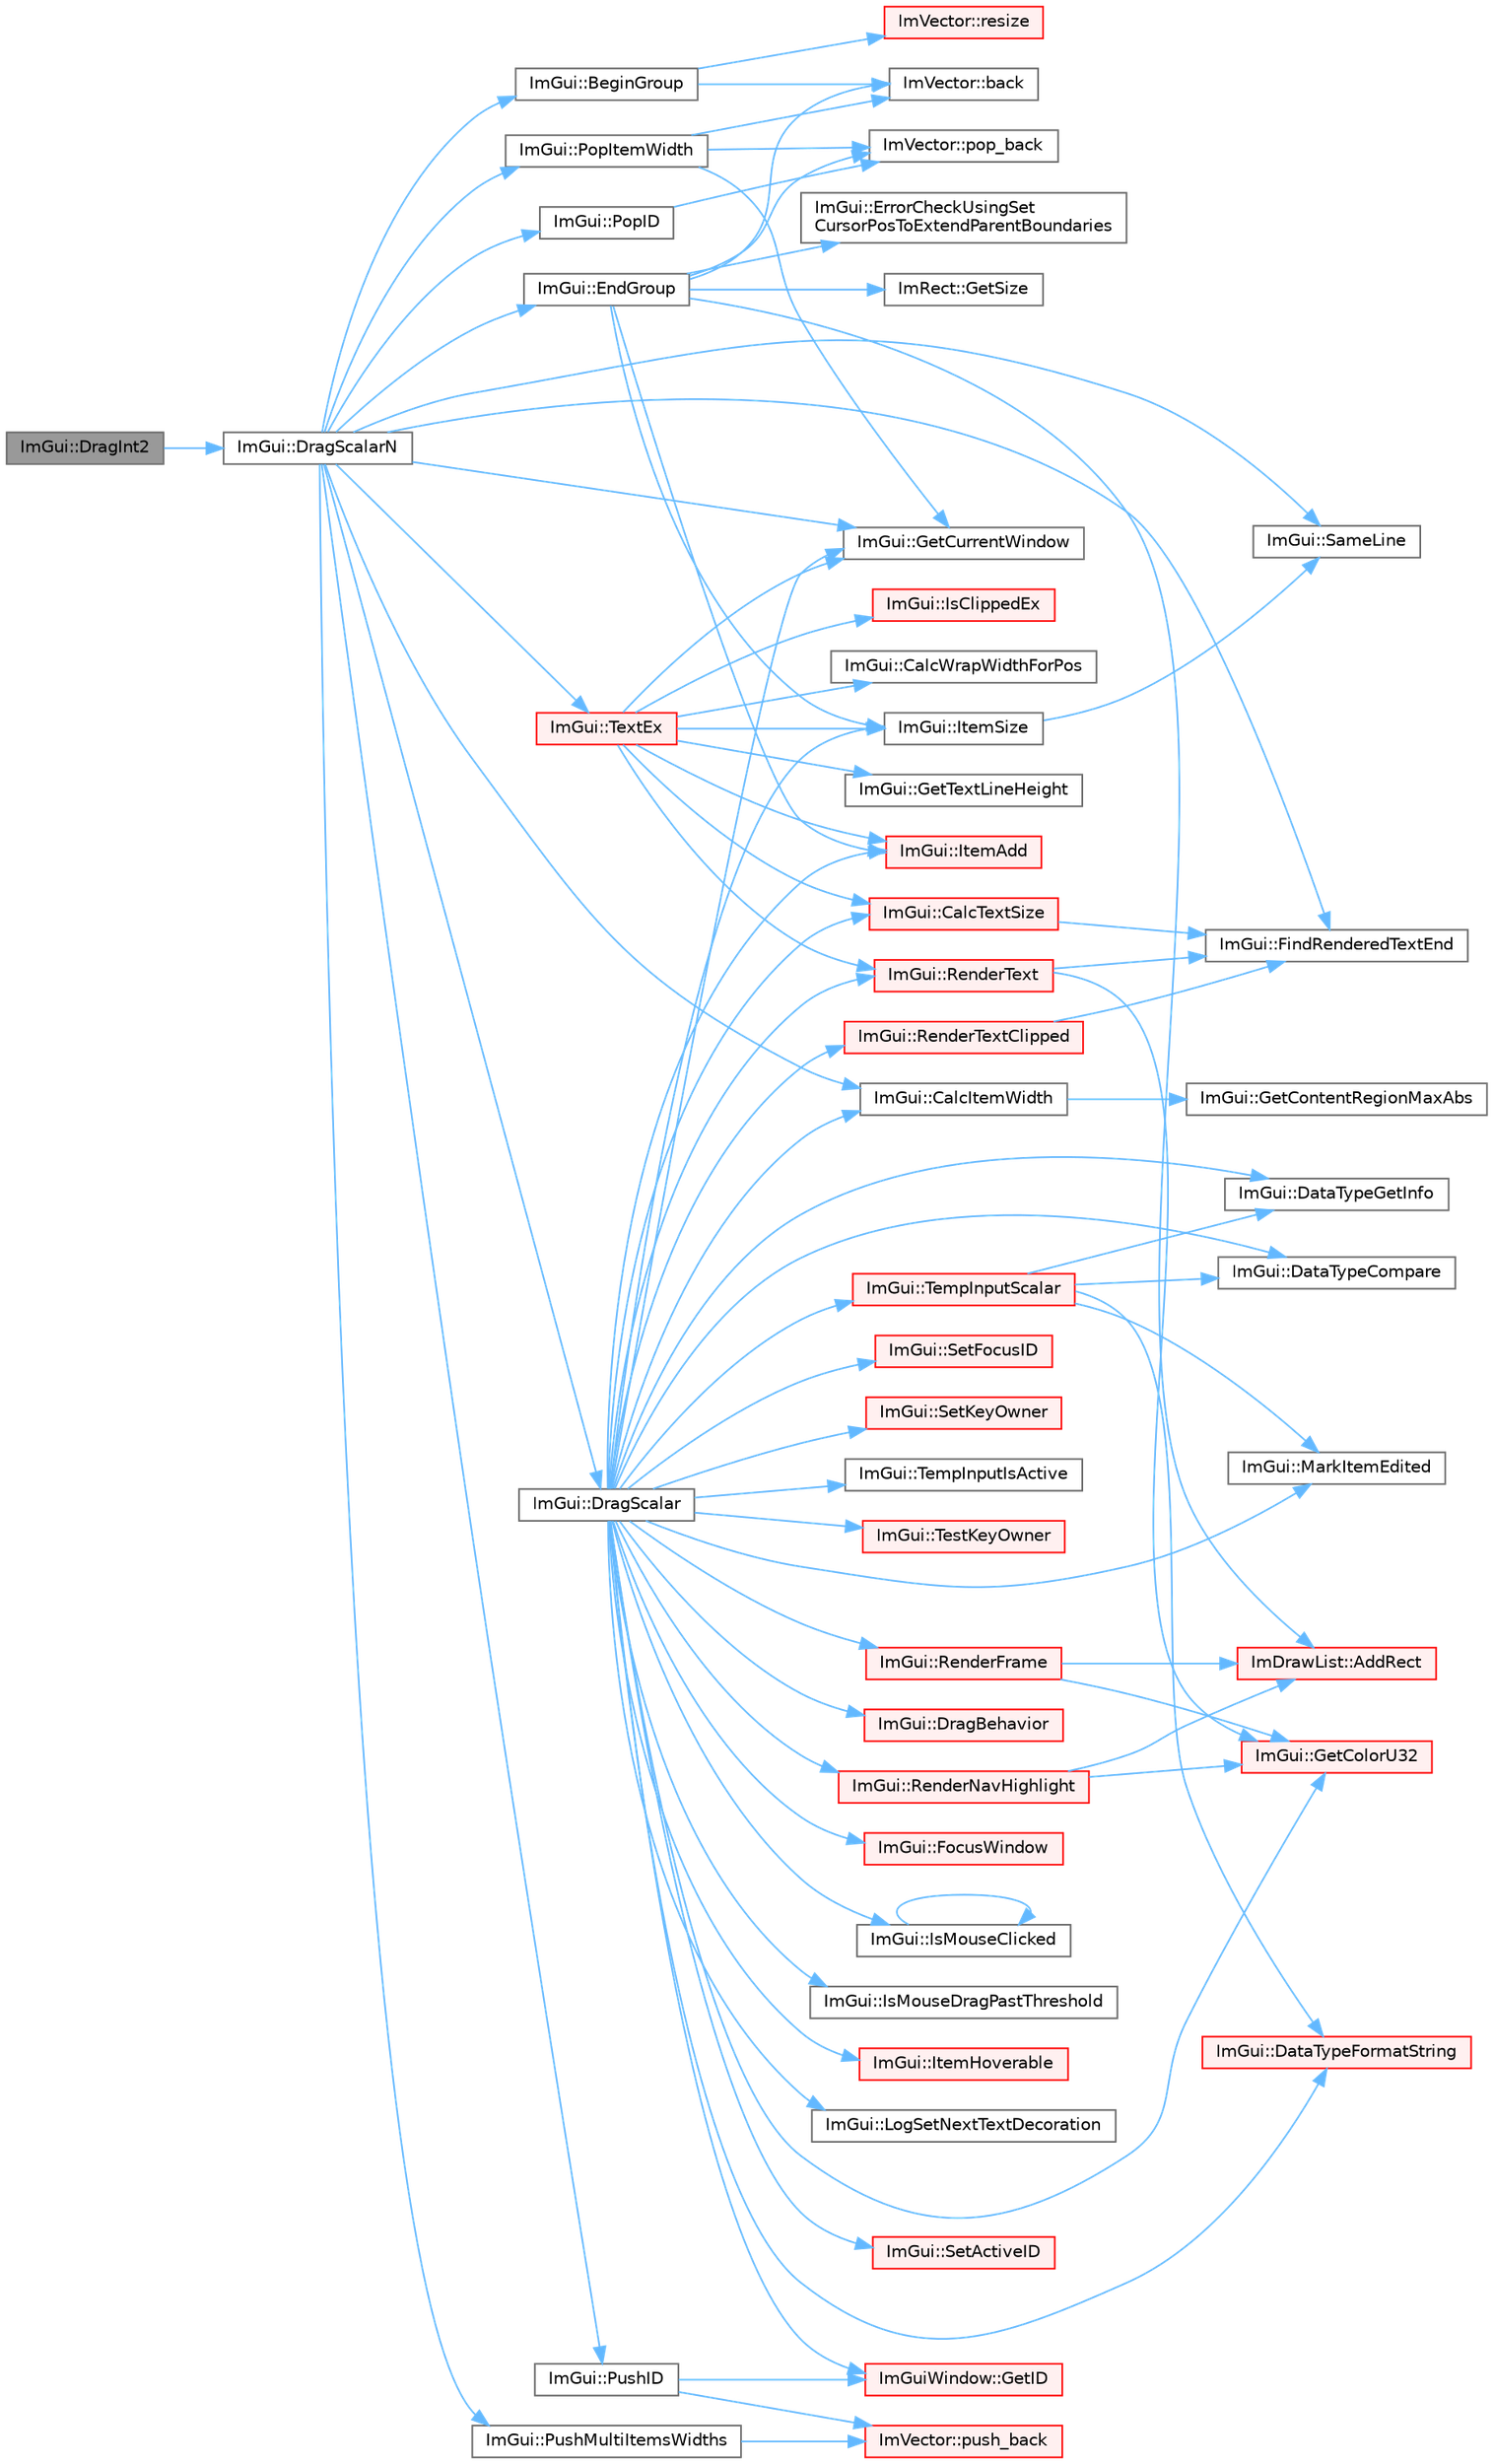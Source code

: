 digraph "ImGui::DragInt2"
{
 // LATEX_PDF_SIZE
  bgcolor="transparent";
  edge [fontname=Helvetica,fontsize=10,labelfontname=Helvetica,labelfontsize=10];
  node [fontname=Helvetica,fontsize=10,shape=box,height=0.2,width=0.4];
  rankdir="LR";
  Node1 [id="Node000001",label="ImGui::DragInt2",height=0.2,width=0.4,color="gray40", fillcolor="grey60", style="filled", fontcolor="black",tooltip=" "];
  Node1 -> Node2 [id="edge1_Node000001_Node000002",color="steelblue1",style="solid",tooltip=" "];
  Node2 [id="Node000002",label="ImGui::DragScalarN",height=0.2,width=0.4,color="grey40", fillcolor="white", style="filled",URL="$namespace_im_gui.html#a1265d2b30ced1fca909e26c8f718fcbd",tooltip=" "];
  Node2 -> Node3 [id="edge2_Node000002_Node000003",color="steelblue1",style="solid",tooltip=" "];
  Node3 [id="Node000003",label="ImGui::BeginGroup",height=0.2,width=0.4,color="grey40", fillcolor="white", style="filled",URL="$namespace_im_gui.html#a42407e196b7ed2a8755bff28aae9805f",tooltip=" "];
  Node3 -> Node4 [id="edge3_Node000003_Node000004",color="steelblue1",style="solid",tooltip=" "];
  Node4 [id="Node000004",label="ImVector::back",height=0.2,width=0.4,color="grey40", fillcolor="white", style="filled",URL="$struct_im_vector.html#a2d80e87e81b1b01143c8d8be93e6fde1",tooltip=" "];
  Node3 -> Node5 [id="edge4_Node000003_Node000005",color="steelblue1",style="solid",tooltip=" "];
  Node5 [id="Node000005",label="ImVector::resize",height=0.2,width=0.4,color="red", fillcolor="#FFF0F0", style="filled",URL="$struct_im_vector.html#ac371dd62e56ae486b1a5038cf07eee56",tooltip=" "];
  Node2 -> Node8 [id="edge5_Node000002_Node000008",color="steelblue1",style="solid",tooltip=" "];
  Node8 [id="Node000008",label="ImGui::CalcItemWidth",height=0.2,width=0.4,color="grey40", fillcolor="white", style="filled",URL="$namespace_im_gui.html#ab3b3ba92ebd8bca4a552dd93321a1994",tooltip=" "];
  Node8 -> Node9 [id="edge6_Node000008_Node000009",color="steelblue1",style="solid",tooltip=" "];
  Node9 [id="Node000009",label="ImGui::GetContentRegionMaxAbs",height=0.2,width=0.4,color="grey40", fillcolor="white", style="filled",URL="$namespace_im_gui.html#adc4d9b0d735ffae1f1598c4df038024c",tooltip=" "];
  Node2 -> Node10 [id="edge7_Node000002_Node000010",color="steelblue1",style="solid",tooltip=" "];
  Node10 [id="Node000010",label="ImGui::DragScalar",height=0.2,width=0.4,color="grey40", fillcolor="white", style="filled",URL="$namespace_im_gui.html#a17d8926e8f44a6d00575b12081c51fe0",tooltip=" "];
  Node10 -> Node8 [id="edge8_Node000010_Node000008",color="steelblue1",style="solid",tooltip=" "];
  Node10 -> Node11 [id="edge9_Node000010_Node000011",color="steelblue1",style="solid",tooltip=" "];
  Node11 [id="Node000011",label="ImGui::CalcTextSize",height=0.2,width=0.4,color="red", fillcolor="#FFF0F0", style="filled",URL="$namespace_im_gui.html#a848b9db6cc4a186751c0ecebcaadc33b",tooltip=" "];
  Node11 -> Node15 [id="edge10_Node000011_Node000015",color="steelblue1",style="solid",tooltip=" "];
  Node15 [id="Node000015",label="ImGui::FindRenderedTextEnd",height=0.2,width=0.4,color="grey40", fillcolor="white", style="filled",URL="$namespace_im_gui.html#a7671e1dbc803a31b06081b52a771d83f",tooltip=" "];
  Node10 -> Node16 [id="edge11_Node000010_Node000016",color="steelblue1",style="solid",tooltip=" "];
  Node16 [id="Node000016",label="ImGui::DataTypeCompare",height=0.2,width=0.4,color="grey40", fillcolor="white", style="filled",URL="$namespace_im_gui.html#aa859c7a74393669eb8418a82b5b174e7",tooltip=" "];
  Node10 -> Node17 [id="edge12_Node000010_Node000017",color="steelblue1",style="solid",tooltip=" "];
  Node17 [id="Node000017",label="ImGui::DataTypeFormatString",height=0.2,width=0.4,color="red", fillcolor="#FFF0F0", style="filled",URL="$namespace_im_gui.html#a5fda8e22d0e4721940aefcb7232b1f82",tooltip=" "];
  Node10 -> Node19 [id="edge13_Node000010_Node000019",color="steelblue1",style="solid",tooltip=" "];
  Node19 [id="Node000019",label="ImGui::DataTypeGetInfo",height=0.2,width=0.4,color="grey40", fillcolor="white", style="filled",URL="$namespace_im_gui.html#a5b25ed1443e5a28d5a5725892e896578",tooltip=" "];
  Node10 -> Node20 [id="edge14_Node000010_Node000020",color="steelblue1",style="solid",tooltip=" "];
  Node20 [id="Node000020",label="ImGui::DragBehavior",height=0.2,width=0.4,color="red", fillcolor="#FFF0F0", style="filled",URL="$namespace_im_gui.html#a03fd8ebf820fd67eccfa0ee037df2d0c",tooltip=" "];
  Node10 -> Node25 [id="edge15_Node000010_Node000025",color="steelblue1",style="solid",tooltip=" "];
  Node25 [id="Node000025",label="ImGui::FocusWindow",height=0.2,width=0.4,color="red", fillcolor="#FFF0F0", style="filled",URL="$namespace_im_gui.html#a27aa6f2f3aa11778c6d023b1b223f262",tooltip=" "];
  Node10 -> Node40 [id="edge16_Node000010_Node000040",color="steelblue1",style="solid",tooltip=" "];
  Node40 [id="Node000040",label="ImGui::GetColorU32",height=0.2,width=0.4,color="red", fillcolor="#FFF0F0", style="filled",URL="$namespace_im_gui.html#a0de2d9bd347d9866511eb8d014e62556",tooltip=" "];
  Node10 -> Node42 [id="edge17_Node000010_Node000042",color="steelblue1",style="solid",tooltip=" "];
  Node42 [id="Node000042",label="ImGui::GetCurrentWindow",height=0.2,width=0.4,color="grey40", fillcolor="white", style="filled",URL="$namespace_im_gui.html#ac452417b5004ca16a814a72cff153526",tooltip=" "];
  Node10 -> Node43 [id="edge18_Node000010_Node000043",color="steelblue1",style="solid",tooltip=" "];
  Node43 [id="Node000043",label="ImGuiWindow::GetID",height=0.2,width=0.4,color="red", fillcolor="#FFF0F0", style="filled",URL="$struct_im_gui_window.html#a66400a63bc0b54d7d29e08d1b1b1a42b",tooltip=" "];
  Node10 -> Node46 [id="edge19_Node000010_Node000046",color="steelblue1",style="solid",tooltip=" "];
  Node46 [id="Node000046",label="ImGui::IsMouseClicked",height=0.2,width=0.4,color="grey40", fillcolor="white", style="filled",URL="$namespace_im_gui.html#a2d430db9485d0b3d86d51d5436225495",tooltip=" "];
  Node46 -> Node46 [id="edge20_Node000046_Node000046",color="steelblue1",style="solid",tooltip=" "];
  Node10 -> Node47 [id="edge21_Node000010_Node000047",color="steelblue1",style="solid",tooltip=" "];
  Node47 [id="Node000047",label="ImGui::IsMouseDragPastThreshold",height=0.2,width=0.4,color="grey40", fillcolor="white", style="filled",URL="$namespace_im_gui.html#ad1b3473eaad344022a022acfd45b0f5c",tooltip=" "];
  Node10 -> Node48 [id="edge22_Node000010_Node000048",color="steelblue1",style="solid",tooltip=" "];
  Node48 [id="Node000048",label="ImGui::ItemAdd",height=0.2,width=0.4,color="red", fillcolor="#FFF0F0", style="filled",URL="$namespace_im_gui.html#a5de8ecd4c80efdca1af7329a2a48121c",tooltip=" "];
  Node10 -> Node70 [id="edge23_Node000010_Node000070",color="steelblue1",style="solid",tooltip=" "];
  Node70 [id="Node000070",label="ImGui::ItemHoverable",height=0.2,width=0.4,color="red", fillcolor="#FFF0F0", style="filled",URL="$namespace_im_gui.html#a1d7304e335dbe35c4d97b67854111ed2",tooltip=" "];
  Node10 -> Node73 [id="edge24_Node000010_Node000073",color="steelblue1",style="solid",tooltip=" "];
  Node73 [id="Node000073",label="ImGui::ItemSize",height=0.2,width=0.4,color="grey40", fillcolor="white", style="filled",URL="$namespace_im_gui.html#aeeb1ec6ae6548173dbf813e7df538c48",tooltip=" "];
  Node73 -> Node74 [id="edge25_Node000073_Node000074",color="steelblue1",style="solid",tooltip=" "];
  Node74 [id="Node000074",label="ImGui::SameLine",height=0.2,width=0.4,color="grey40", fillcolor="white", style="filled",URL="$namespace_im_gui.html#a2991c91e94f3b77a0c3411f4f3aa348e",tooltip=" "];
  Node10 -> Node75 [id="edge26_Node000010_Node000075",color="steelblue1",style="solid",tooltip=" "];
  Node75 [id="Node000075",label="ImGui::LogSetNextTextDecoration",height=0.2,width=0.4,color="grey40", fillcolor="white", style="filled",URL="$namespace_im_gui.html#a66bc1e61bff5f2170bcd2d7d071eaa22",tooltip=" "];
  Node10 -> Node76 [id="edge27_Node000010_Node000076",color="steelblue1",style="solid",tooltip=" "];
  Node76 [id="Node000076",label="ImGui::MarkItemEdited",height=0.2,width=0.4,color="grey40", fillcolor="white", style="filled",URL="$namespace_im_gui.html#a83036681a36fbee2d35b5b57a1ef72e6",tooltip=" "];
  Node10 -> Node77 [id="edge28_Node000010_Node000077",color="steelblue1",style="solid",tooltip=" "];
  Node77 [id="Node000077",label="ImGui::RenderFrame",height=0.2,width=0.4,color="red", fillcolor="#FFF0F0", style="filled",URL="$namespace_im_gui.html#a621ba649568ede3939d4f10d83b86d04",tooltip=" "];
  Node77 -> Node57 [id="edge29_Node000077_Node000057",color="steelblue1",style="solid",tooltip=" "];
  Node57 [id="Node000057",label="ImDrawList::AddRect",height=0.2,width=0.4,color="red", fillcolor="#FFF0F0", style="filled",URL="$struct_im_draw_list.html#ad96f10a3e954fe0c5b7c96d4e205af7b",tooltip=" "];
  Node77 -> Node40 [id="edge30_Node000077_Node000040",color="steelblue1",style="solid",tooltip=" "];
  Node10 -> Node82 [id="edge31_Node000010_Node000082",color="steelblue1",style="solid",tooltip=" "];
  Node82 [id="Node000082",label="ImGui::RenderNavHighlight",height=0.2,width=0.4,color="red", fillcolor="#FFF0F0", style="filled",URL="$namespace_im_gui.html#add2e040b97eeb0857dc7d02876b07b72",tooltip=" "];
  Node82 -> Node57 [id="edge32_Node000082_Node000057",color="steelblue1",style="solid",tooltip=" "];
  Node82 -> Node40 [id="edge33_Node000082_Node000040",color="steelblue1",style="solid",tooltip=" "];
  Node10 -> Node87 [id="edge34_Node000010_Node000087",color="steelblue1",style="solid",tooltip=" "];
  Node87 [id="Node000087",label="ImGui::RenderText",height=0.2,width=0.4,color="red", fillcolor="#FFF0F0", style="filled",URL="$namespace_im_gui.html#a9971ce57f2a288ac3a12df886c5550d1",tooltip=" "];
  Node87 -> Node15 [id="edge35_Node000087_Node000015",color="steelblue1",style="solid",tooltip=" "];
  Node87 -> Node40 [id="edge36_Node000087_Node000040",color="steelblue1",style="solid",tooltip=" "];
  Node10 -> Node93 [id="edge37_Node000010_Node000093",color="steelblue1",style="solid",tooltip=" "];
  Node93 [id="Node000093",label="ImGui::RenderTextClipped",height=0.2,width=0.4,color="red", fillcolor="#FFF0F0", style="filled",URL="$namespace_im_gui.html#ab362eafae794c7364a6b96ea06f38eb9",tooltip=" "];
  Node93 -> Node15 [id="edge38_Node000093_Node000015",color="steelblue1",style="solid",tooltip=" "];
  Node10 -> Node22 [id="edge39_Node000010_Node000022",color="steelblue1",style="solid",tooltip=" "];
  Node22 [id="Node000022",label="ImGui::SetActiveID",height=0.2,width=0.4,color="red", fillcolor="#FFF0F0", style="filled",URL="$namespace_im_gui.html#a27b8ace13a8c421ee8405f0cbebe4ead",tooltip=" "];
  Node10 -> Node95 [id="edge40_Node000010_Node000095",color="steelblue1",style="solid",tooltip=" "];
  Node95 [id="Node000095",label="ImGui::SetFocusID",height=0.2,width=0.4,color="red", fillcolor="#FFF0F0", style="filled",URL="$namespace_im_gui.html#a8ad578d7141486ff12b59b0c251234e6",tooltip=" "];
  Node10 -> Node98 [id="edge41_Node000010_Node000098",color="steelblue1",style="solid",tooltip=" "];
  Node98 [id="Node000098",label="ImGui::SetKeyOwner",height=0.2,width=0.4,color="red", fillcolor="#FFF0F0", style="filled",URL="$namespace_im_gui.html#ac415798dd69ab045cda84dd14a52c3ea",tooltip=" "];
  Node10 -> Node103 [id="edge42_Node000010_Node000103",color="steelblue1",style="solid",tooltip=" "];
  Node103 [id="Node000103",label="ImGui::TempInputIsActive",height=0.2,width=0.4,color="grey40", fillcolor="white", style="filled",URL="$namespace_im_gui.html#a4e5c8dd9a681f3b8f8f36b07d84ae0e5",tooltip=" "];
  Node10 -> Node104 [id="edge43_Node000010_Node000104",color="steelblue1",style="solid",tooltip=" "];
  Node104 [id="Node000104",label="ImGui::TempInputScalar",height=0.2,width=0.4,color="red", fillcolor="#FFF0F0", style="filled",URL="$namespace_im_gui.html#a392fed3e7db2a75abf217bf84c6abce9",tooltip=" "];
  Node104 -> Node16 [id="edge44_Node000104_Node000016",color="steelblue1",style="solid",tooltip=" "];
  Node104 -> Node17 [id="edge45_Node000104_Node000017",color="steelblue1",style="solid",tooltip=" "];
  Node104 -> Node19 [id="edge46_Node000104_Node000019",color="steelblue1",style="solid",tooltip=" "];
  Node104 -> Node76 [id="edge47_Node000104_Node000076",color="steelblue1",style="solid",tooltip=" "];
  Node10 -> Node246 [id="edge48_Node000010_Node000246",color="steelblue1",style="solid",tooltip=" "];
  Node246 [id="Node000246",label="ImGui::TestKeyOwner",height=0.2,width=0.4,color="red", fillcolor="#FFF0F0", style="filled",URL="$namespace_im_gui.html#ad12c5be2f1c691e4e6656524248824fb",tooltip=" "];
  Node2 -> Node208 [id="edge49_Node000002_Node000208",color="steelblue1",style="solid",tooltip=" "];
  Node208 [id="Node000208",label="ImGui::EndGroup",height=0.2,width=0.4,color="grey40", fillcolor="white", style="filled",URL="$namespace_im_gui.html#a05fc97fc64f28a55486087f503d9a622",tooltip=" "];
  Node208 -> Node57 [id="edge50_Node000208_Node000057",color="steelblue1",style="solid",tooltip=" "];
  Node208 -> Node4 [id="edge51_Node000208_Node000004",color="steelblue1",style="solid",tooltip=" "];
  Node208 -> Node200 [id="edge52_Node000208_Node000200",color="steelblue1",style="solid",tooltip=" "];
  Node200 [id="Node000200",label="ImGui::ErrorCheckUsingSet\lCursorPosToExtendParentBoundaries",height=0.2,width=0.4,color="grey40", fillcolor="white", style="filled",URL="$namespace_im_gui.html#ad5832500c14abd9e76e376b82701385b",tooltip=" "];
  Node208 -> Node114 [id="edge53_Node000208_Node000114",color="steelblue1",style="solid",tooltip=" "];
  Node114 [id="Node000114",label="ImRect::GetSize",height=0.2,width=0.4,color="grey40", fillcolor="white", style="filled",URL="$struct_im_rect.html#ae459d9c50003058cfb34519a571aaf33",tooltip=" "];
  Node208 -> Node48 [id="edge54_Node000208_Node000048",color="steelblue1",style="solid",tooltip=" "];
  Node208 -> Node73 [id="edge55_Node000208_Node000073",color="steelblue1",style="solid",tooltip=" "];
  Node208 -> Node164 [id="edge56_Node000208_Node000164",color="steelblue1",style="solid",tooltip=" "];
  Node164 [id="Node000164",label="ImVector::pop_back",height=0.2,width=0.4,color="grey40", fillcolor="white", style="filled",URL="$struct_im_vector.html#a3db7ce62d3c429effdb893fbf7148c1c",tooltip=" "];
  Node2 -> Node15 [id="edge57_Node000002_Node000015",color="steelblue1",style="solid",tooltip=" "];
  Node2 -> Node42 [id="edge58_Node000002_Node000042",color="steelblue1",style="solid",tooltip=" "];
  Node2 -> Node186 [id="edge59_Node000002_Node000186",color="steelblue1",style="solid",tooltip=" "];
  Node186 [id="Node000186",label="ImGui::PopID",height=0.2,width=0.4,color="grey40", fillcolor="white", style="filled",URL="$namespace_im_gui.html#aba0b2d8f890a5d435ae43d0c4a2d4dd1",tooltip=" "];
  Node186 -> Node164 [id="edge60_Node000186_Node000164",color="steelblue1",style="solid",tooltip=" "];
  Node2 -> Node197 [id="edge61_Node000002_Node000197",color="steelblue1",style="solid",tooltip=" "];
  Node197 [id="Node000197",label="ImGui::PopItemWidth",height=0.2,width=0.4,color="grey40", fillcolor="white", style="filled",URL="$namespace_im_gui.html#ad29a3fc0cb5dfc7f9fc7224512ce90bf",tooltip=" "];
  Node197 -> Node4 [id="edge62_Node000197_Node000004",color="steelblue1",style="solid",tooltip=" "];
  Node197 -> Node42 [id="edge63_Node000197_Node000042",color="steelblue1",style="solid",tooltip=" "];
  Node197 -> Node164 [id="edge64_Node000197_Node000164",color="steelblue1",style="solid",tooltip=" "];
  Node2 -> Node187 [id="edge65_Node000002_Node000187",color="steelblue1",style="solid",tooltip=" "];
  Node187 [id="Node000187",label="ImGui::PushID",height=0.2,width=0.4,color="grey40", fillcolor="white", style="filled",URL="$namespace_im_gui.html#a27a8533605dc5b8cabf161bf7715bbde",tooltip=" "];
  Node187 -> Node43 [id="edge66_Node000187_Node000043",color="steelblue1",style="solid",tooltip=" "];
  Node187 -> Node38 [id="edge67_Node000187_Node000038",color="steelblue1",style="solid",tooltip=" "];
  Node38 [id="Node000038",label="ImVector::push_back",height=0.2,width=0.4,color="red", fillcolor="#FFF0F0", style="filled",URL="$struct_im_vector.html#aab5df48e0711a48bd12f3206e08c4108",tooltip=" "];
  Node2 -> Node247 [id="edge68_Node000002_Node000247",color="steelblue1",style="solid",tooltip=" "];
  Node247 [id="Node000247",label="ImGui::PushMultiItemsWidths",height=0.2,width=0.4,color="grey40", fillcolor="white", style="filled",URL="$namespace_im_gui.html#a6ec35a6af1a0bbe454d79c2c63b030cc",tooltip=" "];
  Node247 -> Node38 [id="edge69_Node000247_Node000038",color="steelblue1",style="solid",tooltip=" "];
  Node2 -> Node74 [id="edge70_Node000002_Node000074",color="steelblue1",style="solid",tooltip=" "];
  Node2 -> Node248 [id="edge71_Node000002_Node000248",color="steelblue1",style="solid",tooltip=" "];
  Node248 [id="Node000248",label="ImGui::TextEx",height=0.2,width=0.4,color="red", fillcolor="#FFF0F0", style="filled",URL="$namespace_im_gui.html#aae6420fec03511fd478d9108f31e6b5f",tooltip=" "];
  Node248 -> Node11 [id="edge72_Node000248_Node000011",color="steelblue1",style="solid",tooltip=" "];
  Node248 -> Node249 [id="edge73_Node000248_Node000249",color="steelblue1",style="solid",tooltip=" "];
  Node249 [id="Node000249",label="ImGui::CalcWrapWidthForPos",height=0.2,width=0.4,color="grey40", fillcolor="white", style="filled",URL="$namespace_im_gui.html#a66416151e58c34cd02973976de66e0e9",tooltip=" "];
  Node248 -> Node42 [id="edge74_Node000248_Node000042",color="steelblue1",style="solid",tooltip=" "];
  Node248 -> Node250 [id="edge75_Node000248_Node000250",color="steelblue1",style="solid",tooltip=" "];
  Node250 [id="Node000250",label="ImGui::GetTextLineHeight",height=0.2,width=0.4,color="grey40", fillcolor="white", style="filled",URL="$namespace_im_gui.html#aaba5637199d31ea23d4d143b30a44aff",tooltip=" "];
  Node248 -> Node251 [id="edge76_Node000248_Node000251",color="steelblue1",style="solid",tooltip=" "];
  Node251 [id="Node000251",label="ImGui::IsClippedEx",height=0.2,width=0.4,color="red", fillcolor="#FFF0F0", style="filled",URL="$namespace_im_gui.html#a7c21c85f5c95aa4ce6c2bd28bb980d44",tooltip=" "];
  Node248 -> Node48 [id="edge77_Node000248_Node000048",color="steelblue1",style="solid",tooltip=" "];
  Node248 -> Node73 [id="edge78_Node000248_Node000073",color="steelblue1",style="solid",tooltip=" "];
  Node248 -> Node87 [id="edge79_Node000248_Node000087",color="steelblue1",style="solid",tooltip=" "];
}
